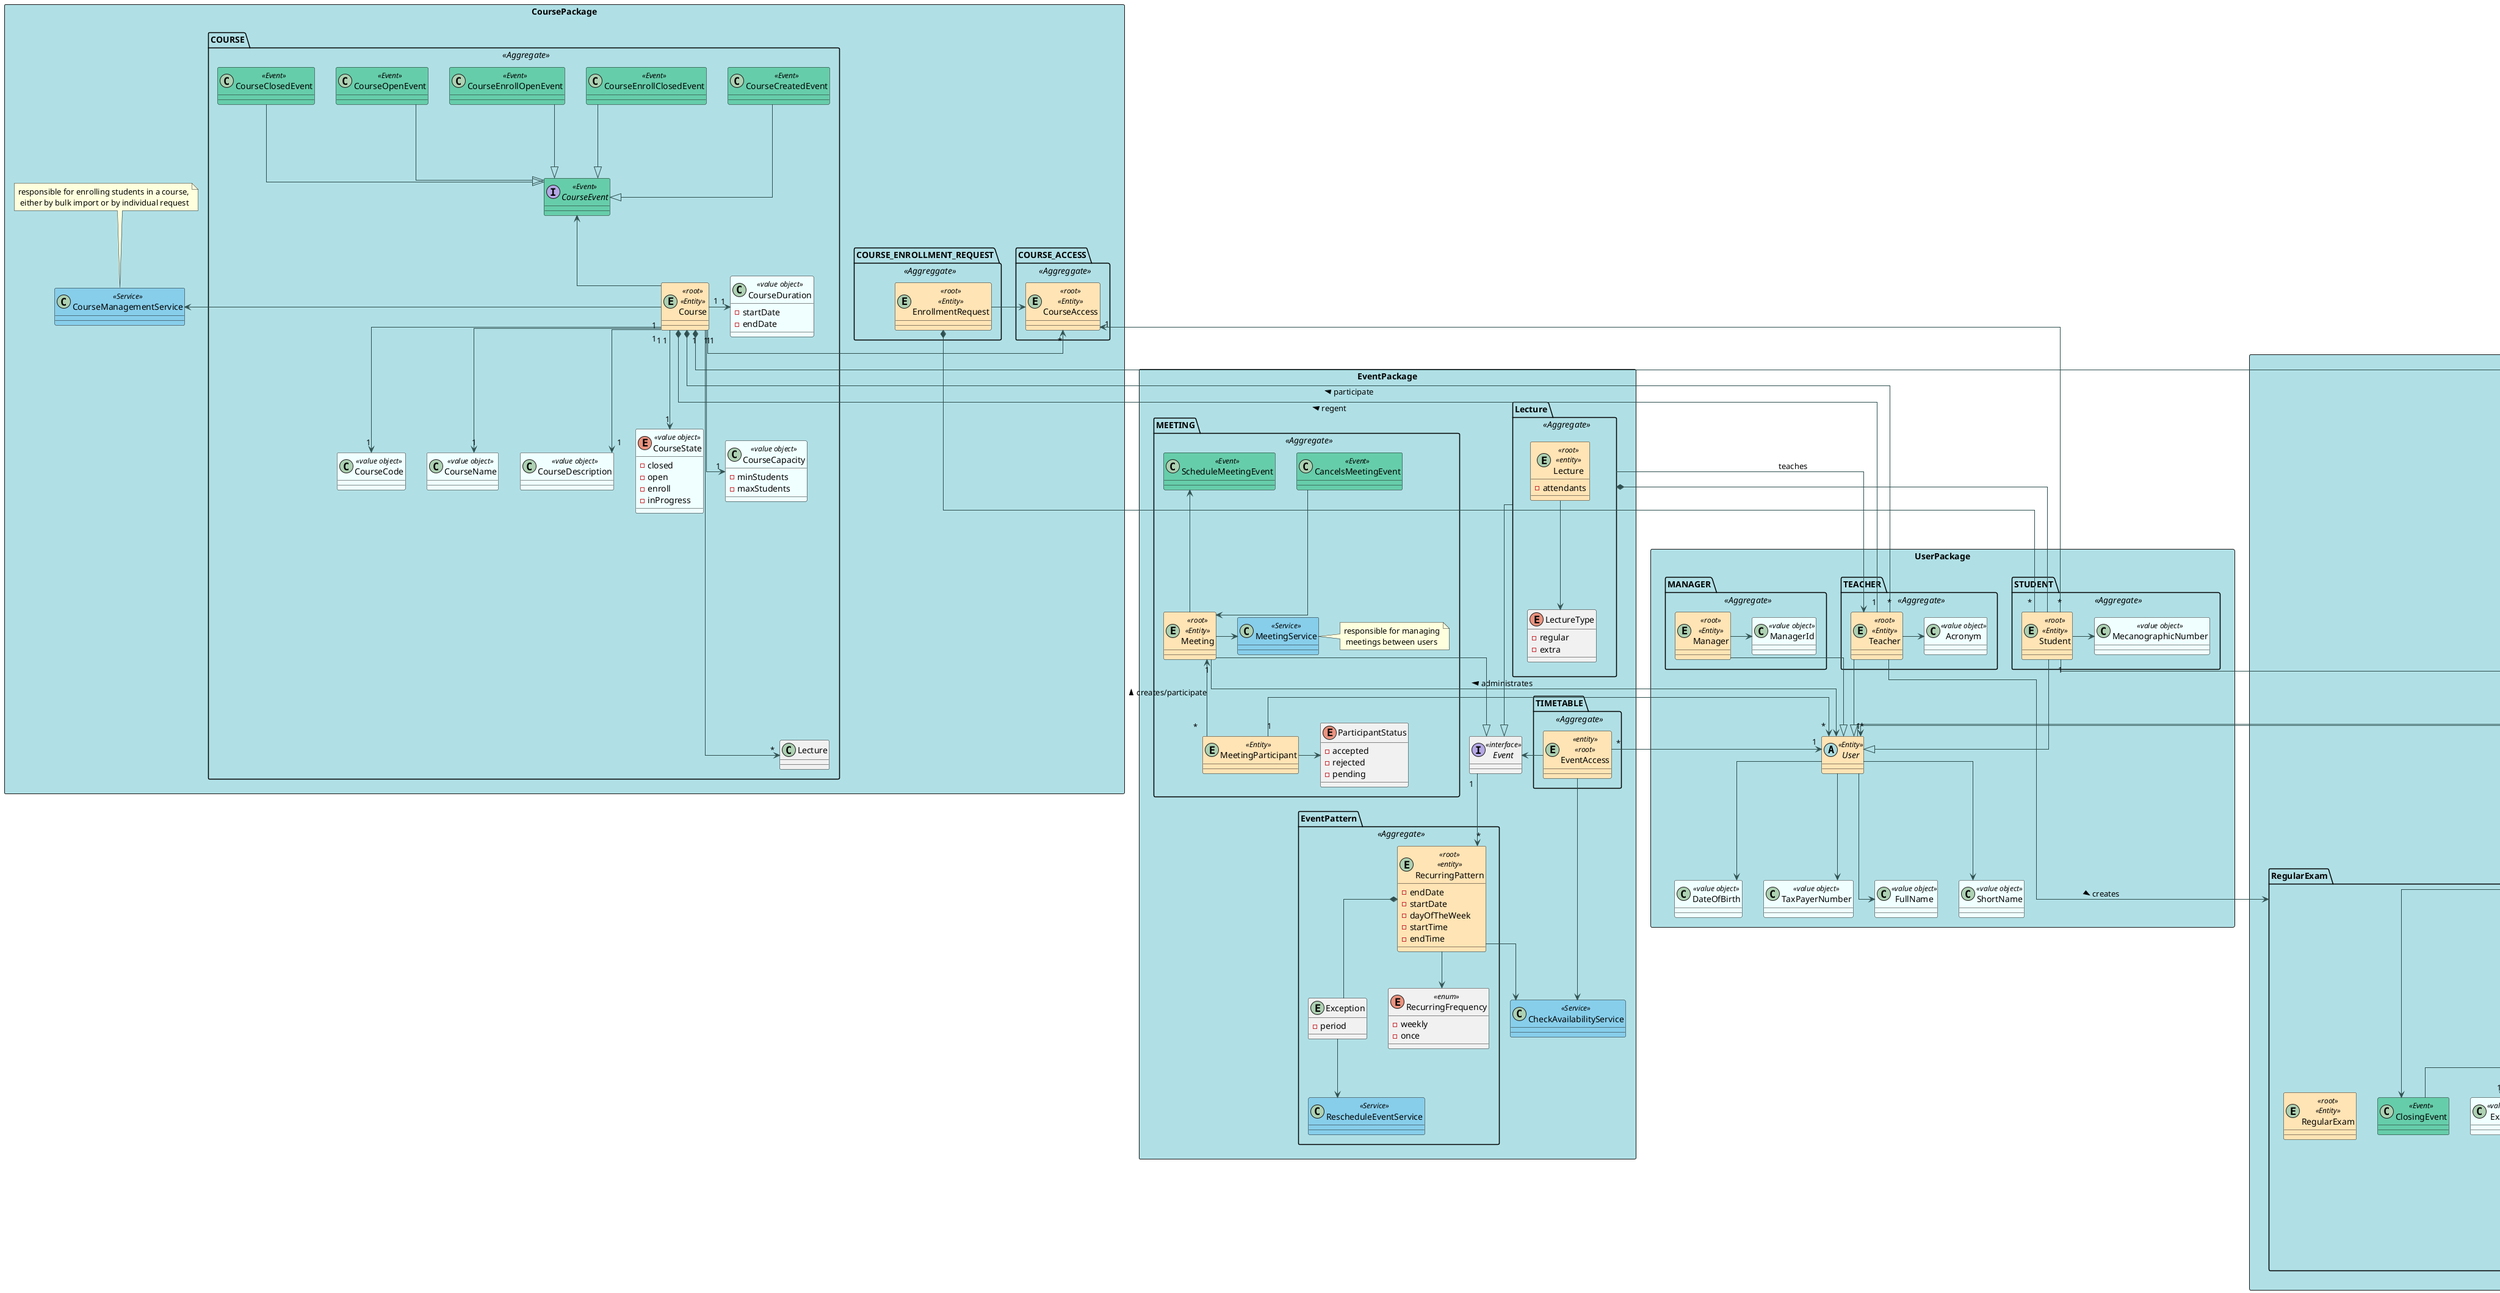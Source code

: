 @startuml

skinparam linetype ortho
skinparam Shadowing False

skinparam class {
    BackgroundColor<<Entity>> Moccasin
    BackgroundColor<<value object>> Azure
    BackgroundColor<<Event>> MediumAquaMarine
    BackgroundColor<<Service>> SkyBlue
    ArrowColor DarkSlateGrey
}

skinparam package {
    BackgroundColor PowderBlue
    packageLayout grid
    packageColumn 2
}


package UserPackage <<rectangle>>{
    abstract User <<Entity>>

    class DateOfBirth <<value object>>
    class TaxPayerNumber <<value object>>
    class FullName <<value object>>
    class ShortName <<value object>>

    User  -->  FullName
    User  -->  ShortName
    User  -->  DateOfBirth
    User  -->  TaxPayerNumber

    package TEACHER <<Aggregate>> {
        entity Teacher <<root>> <<Entity>>
        class Acronym <<value object>>

        Teacher  ->  Acronym
    }
   

    package MANAGER <<Aggregate>> {
        entity Manager <<root>> <<Entity>>
        class ManagerId <<value object>>

        Manager  ->  ManagerId
    }
   

    package STUDENT <<Aggregate>> {
        entity Student <<root>> <<Entity>>
        class MecanographicNumber <<value object>>

        Student  ->  MecanographicNumber
    }

    Manager  --|>  User
    Teacher  --|>  User
    Student  --|>  User
}

package CoursePackage <<Rectangle>> {
    package COURSE <<Aggregate>> {
        entity Course <<root>> <<Entity>>

        class CourseCode <<value object>>

        class CourseName <<value object>>

        class CourseDescription <<value object>>

        class CourseDuration <<value object>>{
            - startDate
            - endDate
        }

        enum CourseState <<value object>>{
            - closed
            - open
            - enroll
            - inProgress
        }

        class CourseCapacity <<value object>> {
            -minStudents
            -maxStudents
        }

        interface CourseEvent <<Event>>

        class CourseClosedEvent <<Event>>
        class CourseOpenEvent <<Event>>
        class CourseEnrollOpenEvent <<Event>>
        class CourseEnrollClosedEvent <<Event>>
        class CourseCreatedEvent <<Event>>

        Course "1" -down-> "1" CourseCode
        Course "1" -down-> "1" CourseName
        Course "1" -down-> "1" CourseState
        Course "1" -down-> "1" CourseDescription
        Course "1" -down-> "1" CourseCapacity
        Course -up-> CourseEvent
        Course "1" ----> "*" Lecture
        CourseEvent <|-up-- CourseClosedEvent
        CourseEvent <|-up-- CourseOpenEvent
        CourseEvent <|-up-- CourseEnrollOpenEvent
        CourseEvent <|-up-- CourseEnrollClosedEvent
        CourseEvent <|-up-- CourseCreatedEvent
        Course "1" -> "1" CourseDuration
    }

    package COURSE_ACCESS <<Aggreggate>>{
        entity CourseAccess <<root>> <<Entity>>
        Course "1" -> "*" CourseAccess
        Student "*" -> "1" CourseAccess
    }

    package COURSE_ENROLLMENT_REQUEST <<Aggreggate>>{
        entity EnrollmentRequest <<root>> <<Entity>>

        EnrollmentRequest  *-- "*" Student
        EnrollmentRequest -> CourseAccess
    }

    Teacher "*" -up--* Course : participate >
    Teacher "1" -up--* Course : regent >

    class CourseManagementService <<Service>>
    Course -> CourseManagementService
    note top: responsible for enrolling students in a course,\n either by bulk import or by individual request

}

package ExamPackage <<Rectangle>> {

    interface Exam <<interface>>{
        - examSections()
        - feedbackType()
        - gradingType()
    }

    package RegularExam <<Aggregate>> {
        entity RegularExam <<root>> <<Entity>>

        class ExamDate <<value object>> {
            -openDate
            -closeDate
        }

        class ClosingEvent <<Event>>

        class ExamTitle <<value object>>
        class HeaderDescription <<value object>>
        class ExamHeader <<value object>>





        enum FeedbackType <<value object>> {
            - none
            - onSubmission
            - afterClosing
        }

        enum GradeType <<value object>> {
            - none
            - onSubmission
            - afterClosing
        }

    }

    class ExamSection <<value object>>{
        - description
    }

    package FormativeExam <<Aggregate>> {
        entity FormativeExam <<root>> <<entity>>
        note right: feedback and grading are always on submission


    }

    package FormativeExamSpecification <<Aggregate>> {
        entity FormativeExamSpecification <<root>> <<entity>>


        class FormativeExamTitle <<value object>>
        class FormativeExamDescription <<value object>>
        class FormativeExamSection <<value object>>{
            - description
        }
    }


    package ExamQuestion <<Aggregate>> {
        entity Question <<root>> <<entity>> {
            -description
            -solution
        }

        class QuestionFeedback <<value object>>

        enum QuestionType <<value object>> {
            - matching
            - multipleChoices
            - shortAnswer
            - numerical
            - selectMissingWord
            - true/False
        }

        QuestionType "1..*" ---> "1" FormativeExamSection
    }

    package EXAM_RESULT <<Aggregate>> {
        entity ExamResult <<root>> <<Entity>>

        class ExamGrade <<value object>>
        class ExamFeedback <<value object>>
    }

    class SubmissionEvent <<Event>>
    class ExamGradingService <<Service>>

    FormativeExamSpecification "1" --down-> "0..1" FormativeExamDescription
    FormativeExamSpecification "1" --> "1" FormativeExamTitle
    FormativeExamSpecification "1" -up-> "*" FormativeExamSection
    FormativeExamSpecification "1" -up---> "0..*" FormativeExam

    ExamHeader "1" -right--> "0..1" HeaderDescription
    ExamHeader "1" -down-> "1" FeedbackType
    ExamHeader "1" -down-> "1" GradeType


    RegularExam "1" -up-> "1" ExamTitle
    RegularExam "1" -down--> "1" ExamHeader
    RegularExam "1" -up-> "1..*" ExamSection
    FormativeExam "1" --> "1..*" ExamSection

    ExamSection "1" -up--> "1..*" Question

    Question "1" -up> "1" QuestionType
    Question "1" -> "0..*" QuestionFeedback

    RegularExam "1" -> "1" ExamDate

    /' curso liga se a exame '/

    ClosingEvent <-up-- RegularExam
    SubmissionEvent -> ExamGradingService
    Exam --> SubmissionEvent
    
    ExamGradingService "1" ---up--> "1" ExamResult

    ExamResult "1" -up-> "1" ExamGrade
    ExamResult "1" -> "1" ExamFeedback

    Course "1" *-- "0..*" Exam

    ClosingEvent -> ExamGradingService
    note bottom: responsible for auto-correcting\nand grading the exam

    Student "1" -right-> "0..1" ExamResult
    Teacher -->  RegularExam : creates >

    RegularExam -|> Exam
    FormativeExam -|> Exam
}

package BoardPackage <<Rectangle>> {
    package BOARD <<Aggregate>> {

        entity Board <<root>> <<Entity>>
        class BoardTitle <<value object>>

        enum BoardStatus <<value object>>{
            - created
            - shared
            - archived
        }

        entity Cell <<Entity>>{
        }

        class rowTitle <<value object>>
        class columnTitle <<value object>>
        class header <<value object>>

        entity BoardHistory <<Entity>>
        note left : stores every post-it that \nis created/modified

        class TimeStamp <<value object>>

        entity PostIt <<Entity>> {
            - postItId
        }
        note right: Image or text

        enum TypeOfContent{
            - text
            - image
        }
        PostIt -> TypeOfContent

        entity  BoardParticipant <<Entity>>

        class ShareBoardEvent <<Event>>

        class CommitPostItEvent <<Event>>
        note bottom : event triggered when\npost-it is created or modified

        class ShareBoardService <<Service>>
        Board -down-> ShareBoardService
        note right :responsible for sharing boards

        class PostItService <<Service>>
        BoardHistory -down-> PostItService
        note bottom : responsible for create or modify PostIt\n(save previous post in BoardHistory)


    }

    Board "1" -> "1" BoardStatus
    Board "1" -> "1" BoardTitle
    Board "1" --> "*" BoardHistory
    Board "1" *-up-> "1..*" Cell : part of <
    Board "1" *-up- "1" User : owns <

    Cell "1" -> "1" header
    Cell "1" -> "1" rowTitle
    Cell "1" -> "1" columnTitle
    Cell "1"  *-- "0..1" PostIt : part of <
    
    ShareBoardEvent <- Board
    ShareBoardEvent -> ShareBoardService

    BoardParticipant "*"--up> "1" Board : creates/participate >
    BoardParticipant "1" -> "*"  User
    PostIt -> BoardParticipant : owns <


    CommitPostItEvent <- PostIt
    CommitPostItEvent ---> PostItService

    BoardHistory "1" --> "1" TimeStamp
    BoardHistory "*"--> "1" PostIt
    BoardHistory "*"--> "1" PostIt
    BoardHistory --> BoardParticipant

}

package EventPackage <<Rectangle>> {

    interface Event <<interface>>

    package TIMETABLE <<Aggregate>> {

        entity EventAccess <<entity>><<root>>{
        }

        EventAccess "*" -> "1" User

    }

    package EventPattern <<Aggregate>> {


        entity Exception{
            -period
        }

        class RescheduleEventService <<Service>>
        Exception --> RescheduleEventService

        entity RecurringPattern <<root>> <<entity>>{
            -endDate
            -startDate
            -dayOfTheWeek
            -startTime
            -endTime
        }
        class RescheduleEventService <<Service>>

        enum RecurringFrequency <<enum>>{
            - weekly
            - once
        }

        RecurringPattern --> RecurringFrequency
    }

    class CheckAvailabilityService<<Service>>
    
    package Lecture <<Aggregate>>{
        Entity Lecture <<root>><<entity>>{
            -attendants

        }
        enum LectureType{
            -regular
            -extra
        }

        Lecture --> LectureType

    }
    

    package MEETING <<Aggregate>> {

        entity Meeting <<root>> <<Entity>>

        class ScheduleMeetingEvent <<Event>>

        class CancelsMeetingEvent <<Event>>

        class MeetingService <<Service>>
        note right: responsible for managing\n meetings between users

        entity MeetingParticipant <<Entity>>

        enum ParticipantStatus {
            - accepted
            - rejected
            - pending
        }

        Meeting -> MeetingService
        Meeting  -up->  ScheduleMeetingEvent
        Meeting <-up- CancelsMeetingEvent
        

        MeetingParticipant "1" -> "*" User
        MeetingParticipant  ->  ParticipantStatus
        MeetingParticipant "*"--up> "1" Meeting : creates/participate >

    }
    
    
    EventAccess --> CheckAvailabilityService
    EventAccess ->  Event

    Lecture *-- Student

    RecurringPattern --> CheckAvailabilityService
    RecurringPattern *-- Exception

    Event "1" -down-> "*" RecurringPattern

    Lecture --> Teacher : teaches
    Lecture -down--|> Event

    Meeting -> User : administrates <
    Meeting -down-|> Event


}


@enduml
